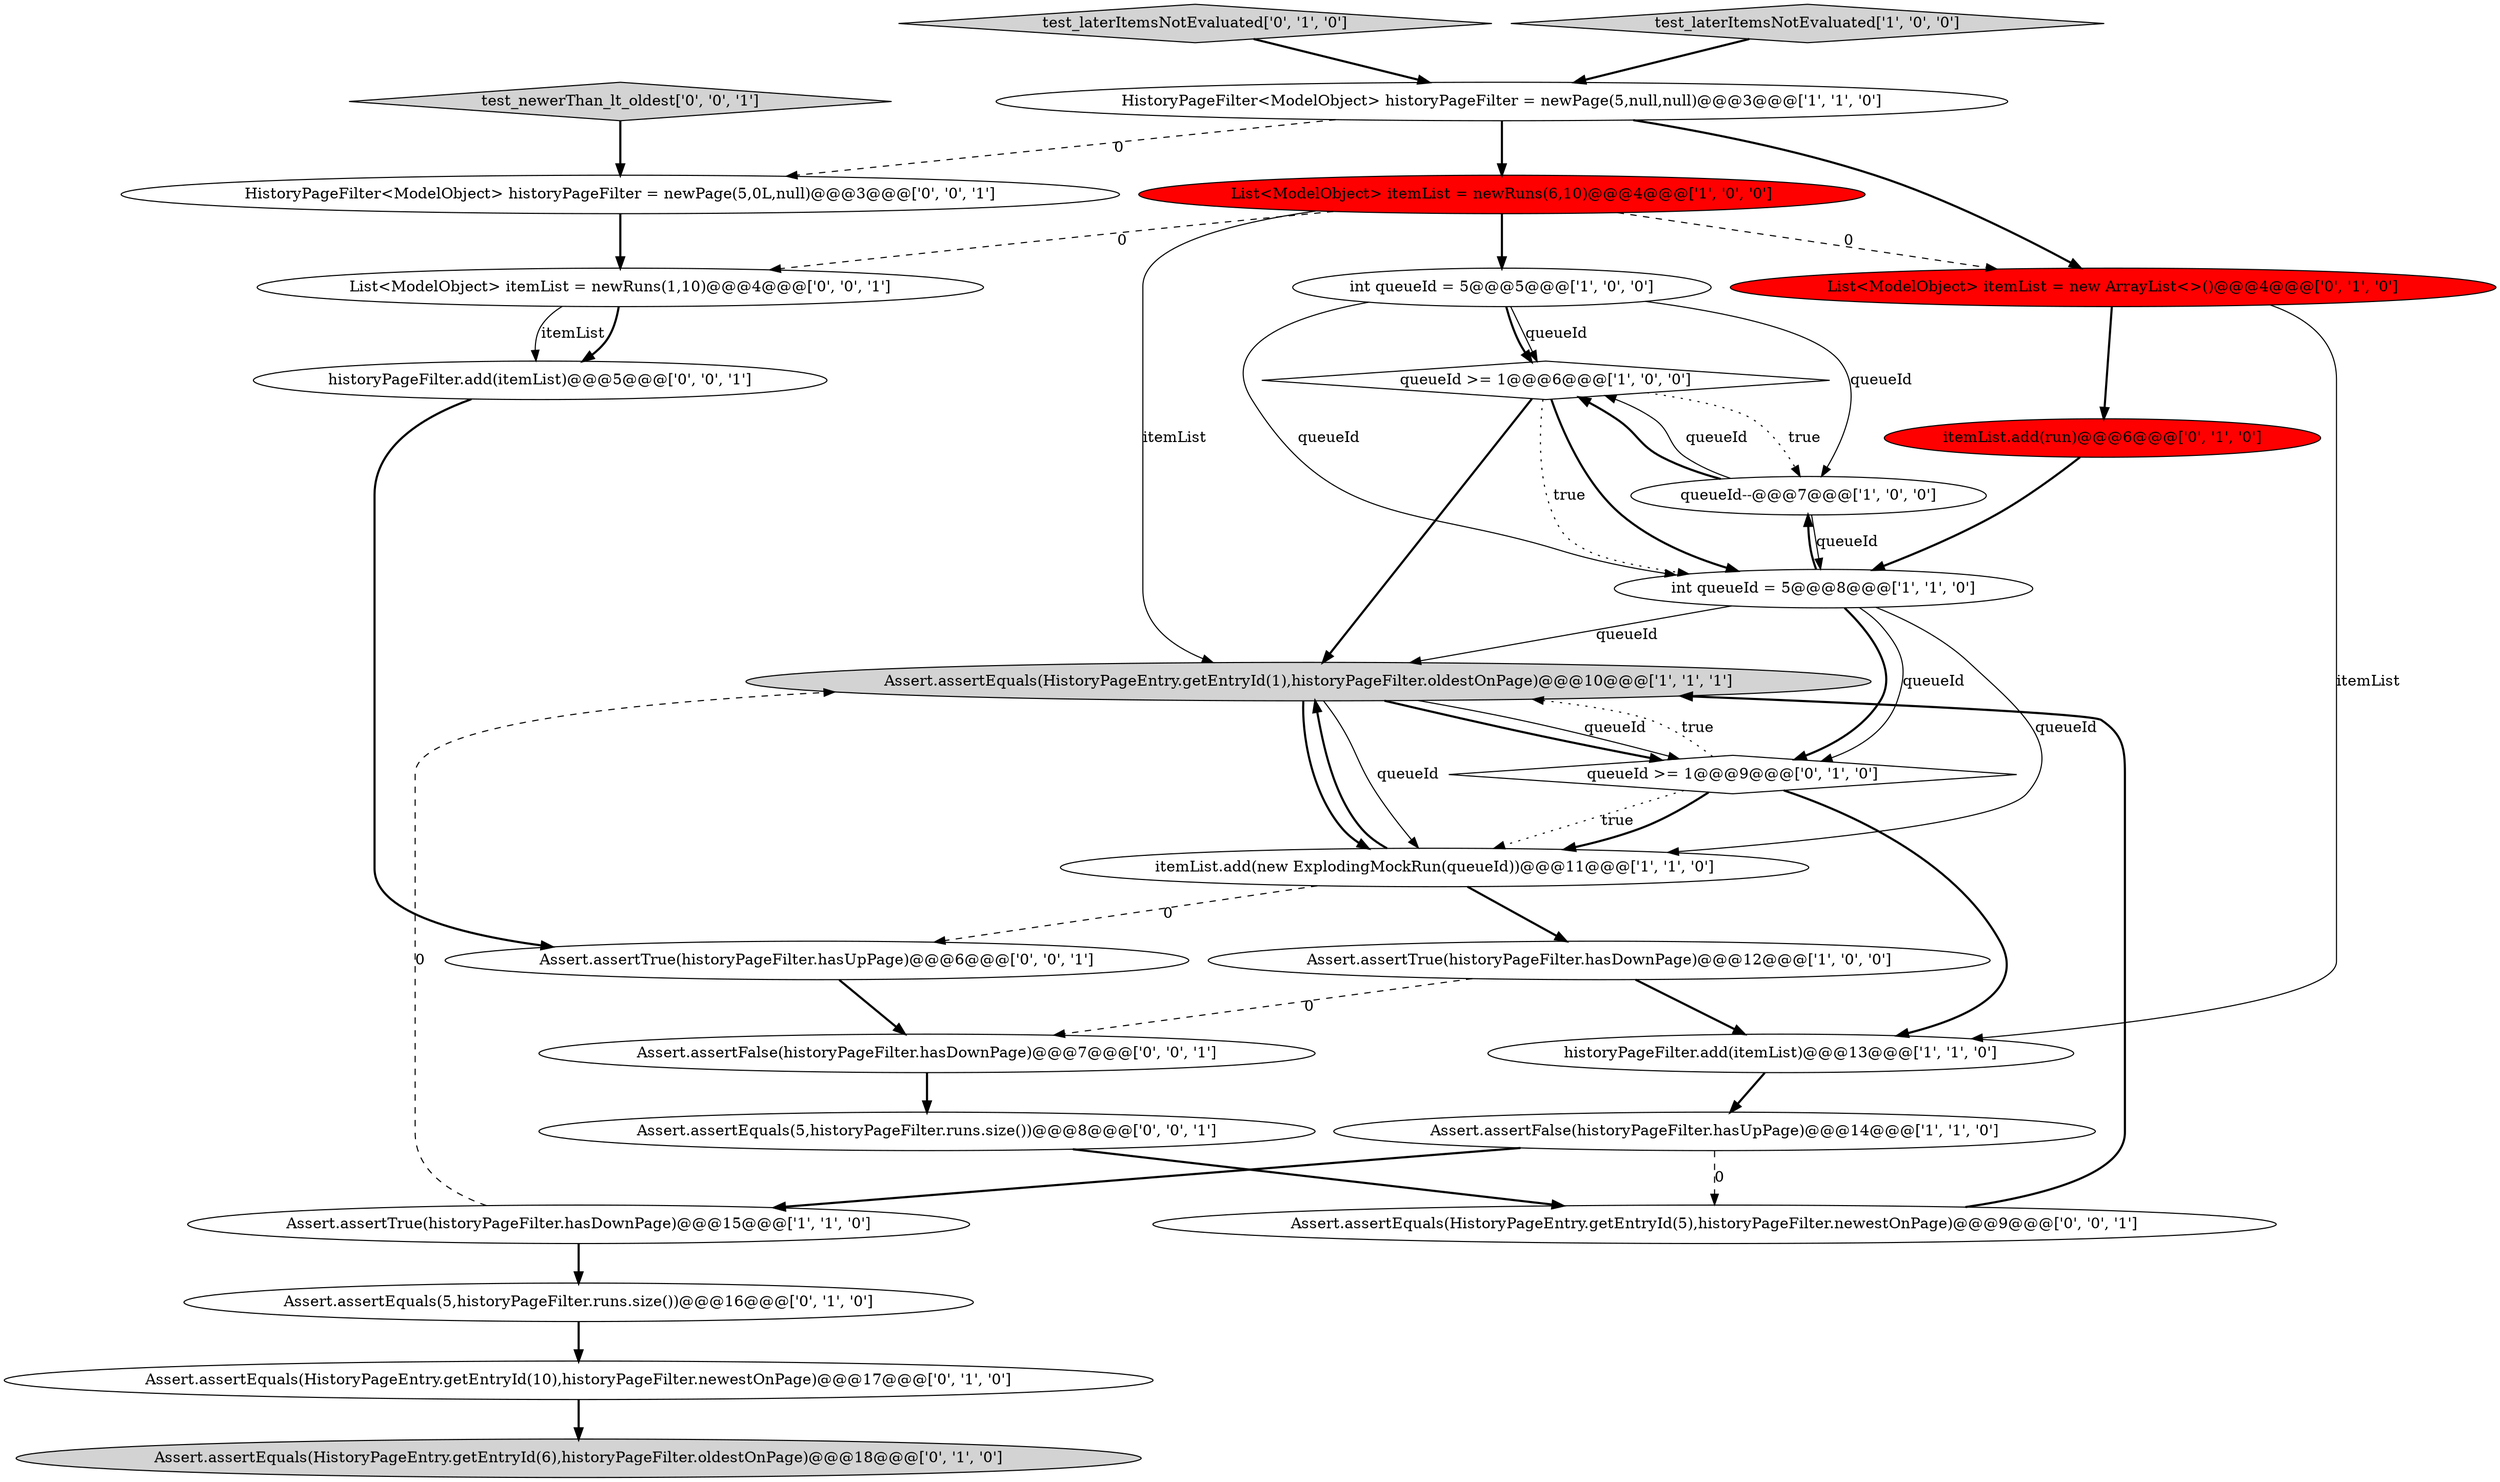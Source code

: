 digraph {
5 [style = filled, label = "int queueId = 5@@@5@@@['1', '0', '0']", fillcolor = white, shape = ellipse image = "AAA0AAABBB1BBB"];
24 [style = filled, label = "Assert.assertFalse(historyPageFilter.hasDownPage)@@@7@@@['0', '0', '1']", fillcolor = white, shape = ellipse image = "AAA0AAABBB3BBB"];
22 [style = filled, label = "Assert.assertEquals(HistoryPageEntry.getEntryId(5),historyPageFilter.newestOnPage)@@@9@@@['0', '0', '1']", fillcolor = white, shape = ellipse image = "AAA0AAABBB3BBB"];
19 [style = filled, label = "test_laterItemsNotEvaluated['0', '1', '0']", fillcolor = lightgray, shape = diamond image = "AAA0AAABBB2BBB"];
3 [style = filled, label = "historyPageFilter.add(itemList)@@@13@@@['1', '1', '0']", fillcolor = white, shape = ellipse image = "AAA0AAABBB1BBB"];
18 [style = filled, label = "itemList.add(run)@@@6@@@['0', '1', '0']", fillcolor = red, shape = ellipse image = "AAA1AAABBB2BBB"];
1 [style = filled, label = "List<ModelObject> itemList = newRuns(6,10)@@@4@@@['1', '0', '0']", fillcolor = red, shape = ellipse image = "AAA1AAABBB1BBB"];
20 [style = filled, label = "Assert.assertTrue(historyPageFilter.hasUpPage)@@@6@@@['0', '0', '1']", fillcolor = white, shape = ellipse image = "AAA0AAABBB3BBB"];
6 [style = filled, label = "queueId >= 1@@@6@@@['1', '0', '0']", fillcolor = white, shape = diamond image = "AAA0AAABBB1BBB"];
25 [style = filled, label = "test_newerThan_lt_oldest['0', '0', '1']", fillcolor = lightgray, shape = diamond image = "AAA0AAABBB3BBB"];
17 [style = filled, label = "queueId >= 1@@@9@@@['0', '1', '0']", fillcolor = white, shape = diamond image = "AAA0AAABBB2BBB"];
16 [style = filled, label = "Assert.assertEquals(HistoryPageEntry.getEntryId(10),historyPageFilter.newestOnPage)@@@17@@@['0', '1', '0']", fillcolor = white, shape = ellipse image = "AAA0AAABBB2BBB"];
15 [style = filled, label = "Assert.assertEquals(HistoryPageEntry.getEntryId(6),historyPageFilter.oldestOnPage)@@@18@@@['0', '1', '0']", fillcolor = lightgray, shape = ellipse image = "AAA0AAABBB2BBB"];
4 [style = filled, label = "HistoryPageFilter<ModelObject> historyPageFilter = newPage(5,null,null)@@@3@@@['1', '1', '0']", fillcolor = white, shape = ellipse image = "AAA0AAABBB1BBB"];
12 [style = filled, label = "Assert.assertEquals(HistoryPageEntry.getEntryId(1),historyPageFilter.oldestOnPage)@@@10@@@['1', '1', '1']", fillcolor = lightgray, shape = ellipse image = "AAA0AAABBB1BBB"];
11 [style = filled, label = "itemList.add(new ExplodingMockRun(queueId))@@@11@@@['1', '1', '0']", fillcolor = white, shape = ellipse image = "AAA0AAABBB1BBB"];
26 [style = filled, label = "List<ModelObject> itemList = newRuns(1,10)@@@4@@@['0', '0', '1']", fillcolor = white, shape = ellipse image = "AAA0AAABBB3BBB"];
2 [style = filled, label = "queueId--@@@7@@@['1', '0', '0']", fillcolor = white, shape = ellipse image = "AAA0AAABBB1BBB"];
13 [style = filled, label = "List<ModelObject> itemList = new ArrayList<>()@@@4@@@['0', '1', '0']", fillcolor = red, shape = ellipse image = "AAA1AAABBB2BBB"];
0 [style = filled, label = "Assert.assertTrue(historyPageFilter.hasDownPage)@@@12@@@['1', '0', '0']", fillcolor = white, shape = ellipse image = "AAA0AAABBB1BBB"];
10 [style = filled, label = "int queueId = 5@@@8@@@['1', '1', '0']", fillcolor = white, shape = ellipse image = "AAA0AAABBB1BBB"];
9 [style = filled, label = "Assert.assertTrue(historyPageFilter.hasDownPage)@@@15@@@['1', '1', '0']", fillcolor = white, shape = ellipse image = "AAA0AAABBB1BBB"];
14 [style = filled, label = "Assert.assertEquals(5,historyPageFilter.runs.size())@@@16@@@['0', '1', '0']", fillcolor = white, shape = ellipse image = "AAA0AAABBB2BBB"];
27 [style = filled, label = "Assert.assertEquals(5,historyPageFilter.runs.size())@@@8@@@['0', '0', '1']", fillcolor = white, shape = ellipse image = "AAA0AAABBB3BBB"];
8 [style = filled, label = "test_laterItemsNotEvaluated['1', '0', '0']", fillcolor = lightgray, shape = diamond image = "AAA0AAABBB1BBB"];
23 [style = filled, label = "HistoryPageFilter<ModelObject> historyPageFilter = newPage(5,0L,null)@@@3@@@['0', '0', '1']", fillcolor = white, shape = ellipse image = "AAA0AAABBB3BBB"];
7 [style = filled, label = "Assert.assertFalse(historyPageFilter.hasUpPage)@@@14@@@['1', '1', '0']", fillcolor = white, shape = ellipse image = "AAA0AAABBB1BBB"];
21 [style = filled, label = "historyPageFilter.add(itemList)@@@5@@@['0', '0', '1']", fillcolor = white, shape = ellipse image = "AAA0AAABBB3BBB"];
1->5 [style = bold, label=""];
0->3 [style = bold, label=""];
14->16 [style = bold, label=""];
16->15 [style = bold, label=""];
13->3 [style = solid, label="itemList"];
11->20 [style = dashed, label="0"];
1->26 [style = dashed, label="0"];
2->6 [style = bold, label=""];
25->23 [style = bold, label=""];
4->13 [style = bold, label=""];
12->17 [style = bold, label=""];
12->11 [style = bold, label=""];
23->26 [style = bold, label=""];
17->11 [style = dotted, label="true"];
10->17 [style = bold, label=""];
11->12 [style = bold, label=""];
10->17 [style = solid, label="queueId"];
12->17 [style = solid, label="queueId"];
26->21 [style = solid, label="itemList"];
27->22 [style = bold, label=""];
5->2 [style = solid, label="queueId"];
26->21 [style = bold, label=""];
1->13 [style = dashed, label="0"];
7->9 [style = bold, label=""];
6->10 [style = dotted, label="true"];
11->0 [style = bold, label=""];
6->2 [style = dotted, label="true"];
5->6 [style = solid, label="queueId"];
21->20 [style = bold, label=""];
5->6 [style = bold, label=""];
18->10 [style = bold, label=""];
17->12 [style = dotted, label="true"];
3->7 [style = bold, label=""];
5->10 [style = solid, label="queueId"];
22->12 [style = bold, label=""];
2->10 [style = solid, label="queueId"];
6->10 [style = bold, label=""];
10->11 [style = solid, label="queueId"];
10->12 [style = solid, label="queueId"];
9->14 [style = bold, label=""];
17->3 [style = bold, label=""];
0->24 [style = dashed, label="0"];
12->11 [style = solid, label="queueId"];
10->2 [style = bold, label=""];
4->1 [style = bold, label=""];
1->12 [style = solid, label="itemList"];
19->4 [style = bold, label=""];
9->12 [style = dashed, label="0"];
8->4 [style = bold, label=""];
20->24 [style = bold, label=""];
4->23 [style = dashed, label="0"];
24->27 [style = bold, label=""];
7->22 [style = dashed, label="0"];
2->6 [style = solid, label="queueId"];
13->18 [style = bold, label=""];
17->11 [style = bold, label=""];
6->12 [style = bold, label=""];
}
